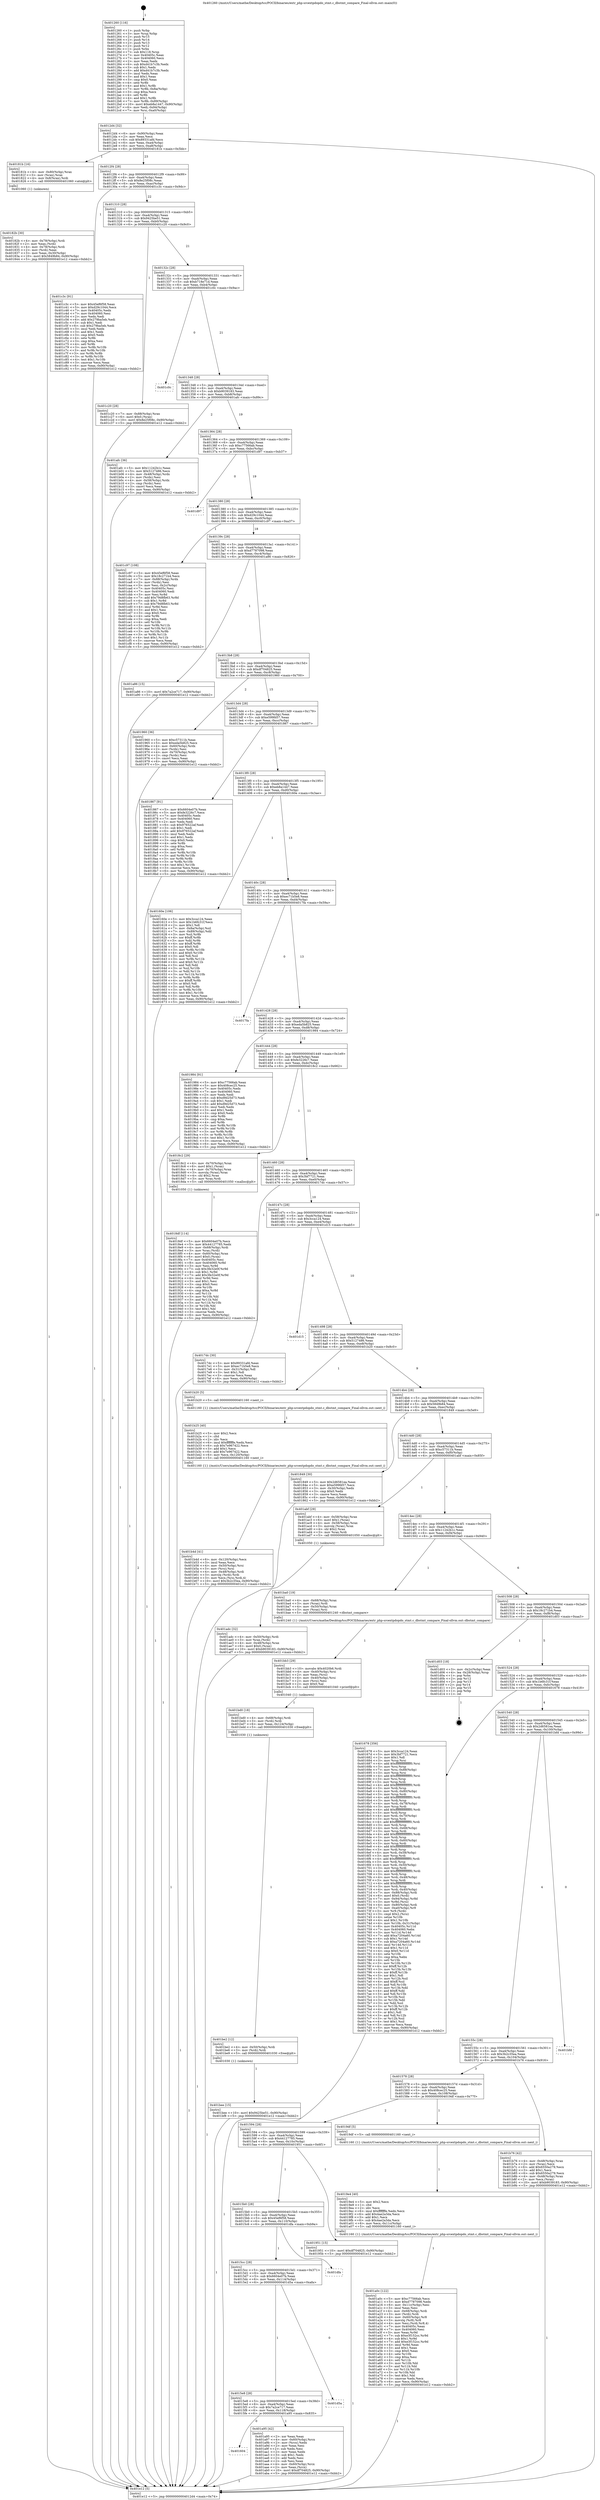 digraph "0x401260" {
  label = "0x401260 (/mnt/c/Users/mathe/Desktop/tcc/POCII/binaries/extr_php-srcextpdopdo_stmt.c_dbstmt_compare_Final-ollvm.out::main(0))"
  labelloc = "t"
  node[shape=record]

  Entry [label="",width=0.3,height=0.3,shape=circle,fillcolor=black,style=filled]
  "0x4012d4" [label="{
     0x4012d4 [32]\l
     | [instrs]\l
     &nbsp;&nbsp;0x4012d4 \<+6\>: mov -0x90(%rbp),%eax\l
     &nbsp;&nbsp;0x4012da \<+2\>: mov %eax,%ecx\l
     &nbsp;&nbsp;0x4012dc \<+6\>: sub $0x89331afd,%ecx\l
     &nbsp;&nbsp;0x4012e2 \<+6\>: mov %eax,-0xa4(%rbp)\l
     &nbsp;&nbsp;0x4012e8 \<+6\>: mov %ecx,-0xa8(%rbp)\l
     &nbsp;&nbsp;0x4012ee \<+6\>: je 000000000040181b \<main+0x5bb\>\l
  }"]
  "0x40181b" [label="{
     0x40181b [16]\l
     | [instrs]\l
     &nbsp;&nbsp;0x40181b \<+4\>: mov -0x80(%rbp),%rax\l
     &nbsp;&nbsp;0x40181f \<+3\>: mov (%rax),%rax\l
     &nbsp;&nbsp;0x401822 \<+4\>: mov 0x8(%rax),%rdi\l
     &nbsp;&nbsp;0x401826 \<+5\>: call 0000000000401060 \<atoi@plt\>\l
     | [calls]\l
     &nbsp;&nbsp;0x401060 \{1\} (unknown)\l
  }"]
  "0x4012f4" [label="{
     0x4012f4 [28]\l
     | [instrs]\l
     &nbsp;&nbsp;0x4012f4 \<+5\>: jmp 00000000004012f9 \<main+0x99\>\l
     &nbsp;&nbsp;0x4012f9 \<+6\>: mov -0xa4(%rbp),%eax\l
     &nbsp;&nbsp;0x4012ff \<+5\>: sub $0x8e25f08c,%eax\l
     &nbsp;&nbsp;0x401304 \<+6\>: mov %eax,-0xac(%rbp)\l
     &nbsp;&nbsp;0x40130a \<+6\>: je 0000000000401c3c \<main+0x9dc\>\l
  }"]
  Exit [label="",width=0.3,height=0.3,shape=circle,fillcolor=black,style=filled,peripheries=2]
  "0x401c3c" [label="{
     0x401c3c [91]\l
     | [instrs]\l
     &nbsp;&nbsp;0x401c3c \<+5\>: mov $0x45ef6f58,%eax\l
     &nbsp;&nbsp;0x401c41 \<+5\>: mov $0xd29c1044,%ecx\l
     &nbsp;&nbsp;0x401c46 \<+7\>: mov 0x40405c,%edx\l
     &nbsp;&nbsp;0x401c4d \<+7\>: mov 0x404060,%esi\l
     &nbsp;&nbsp;0x401c54 \<+2\>: mov %edx,%edi\l
     &nbsp;&nbsp;0x401c56 \<+6\>: add $0x279ba5eb,%edi\l
     &nbsp;&nbsp;0x401c5c \<+3\>: sub $0x1,%edi\l
     &nbsp;&nbsp;0x401c5f \<+6\>: sub $0x279ba5eb,%edi\l
     &nbsp;&nbsp;0x401c65 \<+3\>: imul %edi,%edx\l
     &nbsp;&nbsp;0x401c68 \<+3\>: and $0x1,%edx\l
     &nbsp;&nbsp;0x401c6b \<+3\>: cmp $0x0,%edx\l
     &nbsp;&nbsp;0x401c6e \<+4\>: sete %r8b\l
     &nbsp;&nbsp;0x401c72 \<+3\>: cmp $0xa,%esi\l
     &nbsp;&nbsp;0x401c75 \<+4\>: setl %r9b\l
     &nbsp;&nbsp;0x401c79 \<+3\>: mov %r8b,%r10b\l
     &nbsp;&nbsp;0x401c7c \<+3\>: and %r9b,%r10b\l
     &nbsp;&nbsp;0x401c7f \<+3\>: xor %r9b,%r8b\l
     &nbsp;&nbsp;0x401c82 \<+3\>: or %r8b,%r10b\l
     &nbsp;&nbsp;0x401c85 \<+4\>: test $0x1,%r10b\l
     &nbsp;&nbsp;0x401c89 \<+3\>: cmovne %ecx,%eax\l
     &nbsp;&nbsp;0x401c8c \<+6\>: mov %eax,-0x90(%rbp)\l
     &nbsp;&nbsp;0x401c92 \<+5\>: jmp 0000000000401e12 \<main+0xbb2\>\l
  }"]
  "0x401310" [label="{
     0x401310 [28]\l
     | [instrs]\l
     &nbsp;&nbsp;0x401310 \<+5\>: jmp 0000000000401315 \<main+0xb5\>\l
     &nbsp;&nbsp;0x401315 \<+6\>: mov -0xa4(%rbp),%eax\l
     &nbsp;&nbsp;0x40131b \<+5\>: sub $0x9425be51,%eax\l
     &nbsp;&nbsp;0x401320 \<+6\>: mov %eax,-0xb0(%rbp)\l
     &nbsp;&nbsp;0x401326 \<+6\>: je 0000000000401c20 \<main+0x9c0\>\l
  }"]
  "0x401bee" [label="{
     0x401bee [15]\l
     | [instrs]\l
     &nbsp;&nbsp;0x401bee \<+10\>: movl $0x9425be51,-0x90(%rbp)\l
     &nbsp;&nbsp;0x401bf8 \<+5\>: jmp 0000000000401e12 \<main+0xbb2\>\l
  }"]
  "0x401c20" [label="{
     0x401c20 [28]\l
     | [instrs]\l
     &nbsp;&nbsp;0x401c20 \<+7\>: mov -0x88(%rbp),%rax\l
     &nbsp;&nbsp;0x401c27 \<+6\>: movl $0x0,(%rax)\l
     &nbsp;&nbsp;0x401c2d \<+10\>: movl $0x8e25f08c,-0x90(%rbp)\l
     &nbsp;&nbsp;0x401c37 \<+5\>: jmp 0000000000401e12 \<main+0xbb2\>\l
  }"]
  "0x40132c" [label="{
     0x40132c [28]\l
     | [instrs]\l
     &nbsp;&nbsp;0x40132c \<+5\>: jmp 0000000000401331 \<main+0xd1\>\l
     &nbsp;&nbsp;0x401331 \<+6\>: mov -0xa4(%rbp),%eax\l
     &nbsp;&nbsp;0x401337 \<+5\>: sub $0xb718e71d,%eax\l
     &nbsp;&nbsp;0x40133c \<+6\>: mov %eax,-0xb4(%rbp)\l
     &nbsp;&nbsp;0x401342 \<+6\>: je 0000000000401c0c \<main+0x9ac\>\l
  }"]
  "0x401be2" [label="{
     0x401be2 [12]\l
     | [instrs]\l
     &nbsp;&nbsp;0x401be2 \<+4\>: mov -0x50(%rbp),%rdi\l
     &nbsp;&nbsp;0x401be6 \<+3\>: mov (%rdi),%rdi\l
     &nbsp;&nbsp;0x401be9 \<+5\>: call 0000000000401030 \<free@plt\>\l
     | [calls]\l
     &nbsp;&nbsp;0x401030 \{1\} (unknown)\l
  }"]
  "0x401c0c" [label="{
     0x401c0c\l
  }", style=dashed]
  "0x401348" [label="{
     0x401348 [28]\l
     | [instrs]\l
     &nbsp;&nbsp;0x401348 \<+5\>: jmp 000000000040134d \<main+0xed\>\l
     &nbsp;&nbsp;0x40134d \<+6\>: mov -0xa4(%rbp),%eax\l
     &nbsp;&nbsp;0x401353 \<+5\>: sub $0xb9039183,%eax\l
     &nbsp;&nbsp;0x401358 \<+6\>: mov %eax,-0xb8(%rbp)\l
     &nbsp;&nbsp;0x40135e \<+6\>: je 0000000000401afc \<main+0x89c\>\l
  }"]
  "0x401bd0" [label="{
     0x401bd0 [18]\l
     | [instrs]\l
     &nbsp;&nbsp;0x401bd0 \<+4\>: mov -0x68(%rbp),%rdi\l
     &nbsp;&nbsp;0x401bd4 \<+3\>: mov (%rdi),%rdi\l
     &nbsp;&nbsp;0x401bd7 \<+6\>: mov %eax,-0x124(%rbp)\l
     &nbsp;&nbsp;0x401bdd \<+5\>: call 0000000000401030 \<free@plt\>\l
     | [calls]\l
     &nbsp;&nbsp;0x401030 \{1\} (unknown)\l
  }"]
  "0x401afc" [label="{
     0x401afc [36]\l
     | [instrs]\l
     &nbsp;&nbsp;0x401afc \<+5\>: mov $0x11242b1c,%eax\l
     &nbsp;&nbsp;0x401b01 \<+5\>: mov $0x5127486,%ecx\l
     &nbsp;&nbsp;0x401b06 \<+4\>: mov -0x48(%rbp),%rdx\l
     &nbsp;&nbsp;0x401b0a \<+2\>: mov (%rdx),%esi\l
     &nbsp;&nbsp;0x401b0c \<+4\>: mov -0x58(%rbp),%rdx\l
     &nbsp;&nbsp;0x401b10 \<+2\>: cmp (%rdx),%esi\l
     &nbsp;&nbsp;0x401b12 \<+3\>: cmovl %ecx,%eax\l
     &nbsp;&nbsp;0x401b15 \<+6\>: mov %eax,-0x90(%rbp)\l
     &nbsp;&nbsp;0x401b1b \<+5\>: jmp 0000000000401e12 \<main+0xbb2\>\l
  }"]
  "0x401364" [label="{
     0x401364 [28]\l
     | [instrs]\l
     &nbsp;&nbsp;0x401364 \<+5\>: jmp 0000000000401369 \<main+0x109\>\l
     &nbsp;&nbsp;0x401369 \<+6\>: mov -0xa4(%rbp),%eax\l
     &nbsp;&nbsp;0x40136f \<+5\>: sub $0xc77566ab,%eax\l
     &nbsp;&nbsp;0x401374 \<+6\>: mov %eax,-0xbc(%rbp)\l
     &nbsp;&nbsp;0x40137a \<+6\>: je 0000000000401d97 \<main+0xb37\>\l
  }"]
  "0x401bb3" [label="{
     0x401bb3 [29]\l
     | [instrs]\l
     &nbsp;&nbsp;0x401bb3 \<+10\>: movabs $0x4020b6,%rdi\l
     &nbsp;&nbsp;0x401bbd \<+4\>: mov -0x40(%rbp),%rsi\l
     &nbsp;&nbsp;0x401bc1 \<+2\>: mov %eax,(%rsi)\l
     &nbsp;&nbsp;0x401bc3 \<+4\>: mov -0x40(%rbp),%rsi\l
     &nbsp;&nbsp;0x401bc7 \<+2\>: mov (%rsi),%esi\l
     &nbsp;&nbsp;0x401bc9 \<+2\>: mov $0x0,%al\l
     &nbsp;&nbsp;0x401bcb \<+5\>: call 0000000000401040 \<printf@plt\>\l
     | [calls]\l
     &nbsp;&nbsp;0x401040 \{1\} (unknown)\l
  }"]
  "0x401d97" [label="{
     0x401d97\l
  }", style=dashed]
  "0x401380" [label="{
     0x401380 [28]\l
     | [instrs]\l
     &nbsp;&nbsp;0x401380 \<+5\>: jmp 0000000000401385 \<main+0x125\>\l
     &nbsp;&nbsp;0x401385 \<+6\>: mov -0xa4(%rbp),%eax\l
     &nbsp;&nbsp;0x40138b \<+5\>: sub $0xd29c1044,%eax\l
     &nbsp;&nbsp;0x401390 \<+6\>: mov %eax,-0xc0(%rbp)\l
     &nbsp;&nbsp;0x401396 \<+6\>: je 0000000000401c97 \<main+0xa37\>\l
  }"]
  "0x401b4d" [label="{
     0x401b4d [41]\l
     | [instrs]\l
     &nbsp;&nbsp;0x401b4d \<+6\>: mov -0x120(%rbp),%ecx\l
     &nbsp;&nbsp;0x401b53 \<+3\>: imul %eax,%ecx\l
     &nbsp;&nbsp;0x401b56 \<+4\>: mov -0x50(%rbp),%rsi\l
     &nbsp;&nbsp;0x401b5a \<+3\>: mov (%rsi),%rsi\l
     &nbsp;&nbsp;0x401b5d \<+4\>: mov -0x48(%rbp),%rdi\l
     &nbsp;&nbsp;0x401b61 \<+3\>: movslq (%rdi),%rdi\l
     &nbsp;&nbsp;0x401b64 \<+3\>: mov %ecx,(%rsi,%rdi,4)\l
     &nbsp;&nbsp;0x401b67 \<+10\>: movl $0x3b2c35ea,-0x90(%rbp)\l
     &nbsp;&nbsp;0x401b71 \<+5\>: jmp 0000000000401e12 \<main+0xbb2\>\l
  }"]
  "0x401c97" [label="{
     0x401c97 [108]\l
     | [instrs]\l
     &nbsp;&nbsp;0x401c97 \<+5\>: mov $0x45ef6f58,%eax\l
     &nbsp;&nbsp;0x401c9c \<+5\>: mov $0x18c271b4,%ecx\l
     &nbsp;&nbsp;0x401ca1 \<+7\>: mov -0x88(%rbp),%rdx\l
     &nbsp;&nbsp;0x401ca8 \<+2\>: mov (%rdx),%esi\l
     &nbsp;&nbsp;0x401caa \<+3\>: mov %esi,-0x2c(%rbp)\l
     &nbsp;&nbsp;0x401cad \<+7\>: mov 0x40405c,%esi\l
     &nbsp;&nbsp;0x401cb4 \<+7\>: mov 0x404060,%edi\l
     &nbsp;&nbsp;0x401cbb \<+3\>: mov %esi,%r8d\l
     &nbsp;&nbsp;0x401cbe \<+7\>: add $0x79d8fb63,%r8d\l
     &nbsp;&nbsp;0x401cc5 \<+4\>: sub $0x1,%r8d\l
     &nbsp;&nbsp;0x401cc9 \<+7\>: sub $0x79d8fb63,%r8d\l
     &nbsp;&nbsp;0x401cd0 \<+4\>: imul %r8d,%esi\l
     &nbsp;&nbsp;0x401cd4 \<+3\>: and $0x1,%esi\l
     &nbsp;&nbsp;0x401cd7 \<+3\>: cmp $0x0,%esi\l
     &nbsp;&nbsp;0x401cda \<+4\>: sete %r9b\l
     &nbsp;&nbsp;0x401cde \<+3\>: cmp $0xa,%edi\l
     &nbsp;&nbsp;0x401ce1 \<+4\>: setl %r10b\l
     &nbsp;&nbsp;0x401ce5 \<+3\>: mov %r9b,%r11b\l
     &nbsp;&nbsp;0x401ce8 \<+3\>: and %r10b,%r11b\l
     &nbsp;&nbsp;0x401ceb \<+3\>: xor %r10b,%r9b\l
     &nbsp;&nbsp;0x401cee \<+3\>: or %r9b,%r11b\l
     &nbsp;&nbsp;0x401cf1 \<+4\>: test $0x1,%r11b\l
     &nbsp;&nbsp;0x401cf5 \<+3\>: cmovne %ecx,%eax\l
     &nbsp;&nbsp;0x401cf8 \<+6\>: mov %eax,-0x90(%rbp)\l
     &nbsp;&nbsp;0x401cfe \<+5\>: jmp 0000000000401e12 \<main+0xbb2\>\l
  }"]
  "0x40139c" [label="{
     0x40139c [28]\l
     | [instrs]\l
     &nbsp;&nbsp;0x40139c \<+5\>: jmp 00000000004013a1 \<main+0x141\>\l
     &nbsp;&nbsp;0x4013a1 \<+6\>: mov -0xa4(%rbp),%eax\l
     &nbsp;&nbsp;0x4013a7 \<+5\>: sub $0xd7787098,%eax\l
     &nbsp;&nbsp;0x4013ac \<+6\>: mov %eax,-0xc4(%rbp)\l
     &nbsp;&nbsp;0x4013b2 \<+6\>: je 0000000000401a86 \<main+0x826\>\l
  }"]
  "0x401b25" [label="{
     0x401b25 [40]\l
     | [instrs]\l
     &nbsp;&nbsp;0x401b25 \<+5\>: mov $0x2,%ecx\l
     &nbsp;&nbsp;0x401b2a \<+1\>: cltd\l
     &nbsp;&nbsp;0x401b2b \<+2\>: idiv %ecx\l
     &nbsp;&nbsp;0x401b2d \<+6\>: imul $0xfffffffe,%edx,%ecx\l
     &nbsp;&nbsp;0x401b33 \<+6\>: sub $0x7e967422,%ecx\l
     &nbsp;&nbsp;0x401b39 \<+3\>: add $0x1,%ecx\l
     &nbsp;&nbsp;0x401b3c \<+6\>: add $0x7e967422,%ecx\l
     &nbsp;&nbsp;0x401b42 \<+6\>: mov %ecx,-0x120(%rbp)\l
     &nbsp;&nbsp;0x401b48 \<+5\>: call 0000000000401160 \<next_i\>\l
     | [calls]\l
     &nbsp;&nbsp;0x401160 \{1\} (/mnt/c/Users/mathe/Desktop/tcc/POCII/binaries/extr_php-srcextpdopdo_stmt.c_dbstmt_compare_Final-ollvm.out::next_i)\l
  }"]
  "0x401a86" [label="{
     0x401a86 [15]\l
     | [instrs]\l
     &nbsp;&nbsp;0x401a86 \<+10\>: movl $0x7a2ce717,-0x90(%rbp)\l
     &nbsp;&nbsp;0x401a90 \<+5\>: jmp 0000000000401e12 \<main+0xbb2\>\l
  }"]
  "0x4013b8" [label="{
     0x4013b8 [28]\l
     | [instrs]\l
     &nbsp;&nbsp;0x4013b8 \<+5\>: jmp 00000000004013bd \<main+0x15d\>\l
     &nbsp;&nbsp;0x4013bd \<+6\>: mov -0xa4(%rbp),%eax\l
     &nbsp;&nbsp;0x4013c3 \<+5\>: sub $0xdf704825,%eax\l
     &nbsp;&nbsp;0x4013c8 \<+6\>: mov %eax,-0xc8(%rbp)\l
     &nbsp;&nbsp;0x4013ce \<+6\>: je 0000000000401960 \<main+0x700\>\l
  }"]
  "0x401adc" [label="{
     0x401adc [32]\l
     | [instrs]\l
     &nbsp;&nbsp;0x401adc \<+4\>: mov -0x50(%rbp),%rdi\l
     &nbsp;&nbsp;0x401ae0 \<+3\>: mov %rax,(%rdi)\l
     &nbsp;&nbsp;0x401ae3 \<+4\>: mov -0x48(%rbp),%rax\l
     &nbsp;&nbsp;0x401ae7 \<+6\>: movl $0x0,(%rax)\l
     &nbsp;&nbsp;0x401aed \<+10\>: movl $0xb9039183,-0x90(%rbp)\l
     &nbsp;&nbsp;0x401af7 \<+5\>: jmp 0000000000401e12 \<main+0xbb2\>\l
  }"]
  "0x401960" [label="{
     0x401960 [36]\l
     | [instrs]\l
     &nbsp;&nbsp;0x401960 \<+5\>: mov $0xc57311b,%eax\l
     &nbsp;&nbsp;0x401965 \<+5\>: mov $0xeda5b825,%ecx\l
     &nbsp;&nbsp;0x40196a \<+4\>: mov -0x60(%rbp),%rdx\l
     &nbsp;&nbsp;0x40196e \<+2\>: mov (%rdx),%esi\l
     &nbsp;&nbsp;0x401970 \<+4\>: mov -0x70(%rbp),%rdx\l
     &nbsp;&nbsp;0x401974 \<+2\>: cmp (%rdx),%esi\l
     &nbsp;&nbsp;0x401976 \<+3\>: cmovl %ecx,%eax\l
     &nbsp;&nbsp;0x401979 \<+6\>: mov %eax,-0x90(%rbp)\l
     &nbsp;&nbsp;0x40197f \<+5\>: jmp 0000000000401e12 \<main+0xbb2\>\l
  }"]
  "0x4013d4" [label="{
     0x4013d4 [28]\l
     | [instrs]\l
     &nbsp;&nbsp;0x4013d4 \<+5\>: jmp 00000000004013d9 \<main+0x179\>\l
     &nbsp;&nbsp;0x4013d9 \<+6\>: mov -0xa4(%rbp),%eax\l
     &nbsp;&nbsp;0x4013df \<+5\>: sub $0xe599fd57,%eax\l
     &nbsp;&nbsp;0x4013e4 \<+6\>: mov %eax,-0xcc(%rbp)\l
     &nbsp;&nbsp;0x4013ea \<+6\>: je 0000000000401867 \<main+0x607\>\l
  }"]
  "0x401604" [label="{
     0x401604\l
  }", style=dashed]
  "0x401867" [label="{
     0x401867 [91]\l
     | [instrs]\l
     &nbsp;&nbsp;0x401867 \<+5\>: mov $0x6604e07b,%eax\l
     &nbsp;&nbsp;0x40186c \<+5\>: mov $0xfe3226c7,%ecx\l
     &nbsp;&nbsp;0x401871 \<+7\>: mov 0x40405c,%edx\l
     &nbsp;&nbsp;0x401878 \<+7\>: mov 0x404060,%esi\l
     &nbsp;&nbsp;0x40187f \<+2\>: mov %edx,%edi\l
     &nbsp;&nbsp;0x401881 \<+6\>: sub $0x976522af,%edi\l
     &nbsp;&nbsp;0x401887 \<+3\>: sub $0x1,%edi\l
     &nbsp;&nbsp;0x40188a \<+6\>: add $0x976522af,%edi\l
     &nbsp;&nbsp;0x401890 \<+3\>: imul %edi,%edx\l
     &nbsp;&nbsp;0x401893 \<+3\>: and $0x1,%edx\l
     &nbsp;&nbsp;0x401896 \<+3\>: cmp $0x0,%edx\l
     &nbsp;&nbsp;0x401899 \<+4\>: sete %r8b\l
     &nbsp;&nbsp;0x40189d \<+3\>: cmp $0xa,%esi\l
     &nbsp;&nbsp;0x4018a0 \<+4\>: setl %r9b\l
     &nbsp;&nbsp;0x4018a4 \<+3\>: mov %r8b,%r10b\l
     &nbsp;&nbsp;0x4018a7 \<+3\>: and %r9b,%r10b\l
     &nbsp;&nbsp;0x4018aa \<+3\>: xor %r9b,%r8b\l
     &nbsp;&nbsp;0x4018ad \<+3\>: or %r8b,%r10b\l
     &nbsp;&nbsp;0x4018b0 \<+4\>: test $0x1,%r10b\l
     &nbsp;&nbsp;0x4018b4 \<+3\>: cmovne %ecx,%eax\l
     &nbsp;&nbsp;0x4018b7 \<+6\>: mov %eax,-0x90(%rbp)\l
     &nbsp;&nbsp;0x4018bd \<+5\>: jmp 0000000000401e12 \<main+0xbb2\>\l
  }"]
  "0x4013f0" [label="{
     0x4013f0 [28]\l
     | [instrs]\l
     &nbsp;&nbsp;0x4013f0 \<+5\>: jmp 00000000004013f5 \<main+0x195\>\l
     &nbsp;&nbsp;0x4013f5 \<+6\>: mov -0xa4(%rbp),%eax\l
     &nbsp;&nbsp;0x4013fb \<+5\>: sub $0xeb8a1447,%eax\l
     &nbsp;&nbsp;0x401400 \<+6\>: mov %eax,-0xd0(%rbp)\l
     &nbsp;&nbsp;0x401406 \<+6\>: je 000000000040160e \<main+0x3ae\>\l
  }"]
  "0x401a95" [label="{
     0x401a95 [42]\l
     | [instrs]\l
     &nbsp;&nbsp;0x401a95 \<+2\>: xor %eax,%eax\l
     &nbsp;&nbsp;0x401a97 \<+4\>: mov -0x60(%rbp),%rcx\l
     &nbsp;&nbsp;0x401a9b \<+2\>: mov (%rcx),%edx\l
     &nbsp;&nbsp;0x401a9d \<+2\>: mov %eax,%esi\l
     &nbsp;&nbsp;0x401a9f \<+2\>: sub %edx,%esi\l
     &nbsp;&nbsp;0x401aa1 \<+2\>: mov %eax,%edx\l
     &nbsp;&nbsp;0x401aa3 \<+3\>: sub $0x1,%edx\l
     &nbsp;&nbsp;0x401aa6 \<+2\>: add %edx,%esi\l
     &nbsp;&nbsp;0x401aa8 \<+2\>: sub %esi,%eax\l
     &nbsp;&nbsp;0x401aaa \<+4\>: mov -0x60(%rbp),%rcx\l
     &nbsp;&nbsp;0x401aae \<+2\>: mov %eax,(%rcx)\l
     &nbsp;&nbsp;0x401ab0 \<+10\>: movl $0xdf704825,-0x90(%rbp)\l
     &nbsp;&nbsp;0x401aba \<+5\>: jmp 0000000000401e12 \<main+0xbb2\>\l
  }"]
  "0x40160e" [label="{
     0x40160e [106]\l
     | [instrs]\l
     &nbsp;&nbsp;0x40160e \<+5\>: mov $0x3cca124,%eax\l
     &nbsp;&nbsp;0x401613 \<+5\>: mov $0x1b6fc31f,%ecx\l
     &nbsp;&nbsp;0x401618 \<+2\>: mov $0x1,%dl\l
     &nbsp;&nbsp;0x40161a \<+7\>: mov -0x8a(%rbp),%sil\l
     &nbsp;&nbsp;0x401621 \<+7\>: mov -0x89(%rbp),%dil\l
     &nbsp;&nbsp;0x401628 \<+3\>: mov %sil,%r8b\l
     &nbsp;&nbsp;0x40162b \<+4\>: xor $0xff,%r8b\l
     &nbsp;&nbsp;0x40162f \<+3\>: mov %dil,%r9b\l
     &nbsp;&nbsp;0x401632 \<+4\>: xor $0xff,%r9b\l
     &nbsp;&nbsp;0x401636 \<+3\>: xor $0x0,%dl\l
     &nbsp;&nbsp;0x401639 \<+3\>: mov %r8b,%r10b\l
     &nbsp;&nbsp;0x40163c \<+4\>: and $0x0,%r10b\l
     &nbsp;&nbsp;0x401640 \<+3\>: and %dl,%sil\l
     &nbsp;&nbsp;0x401643 \<+3\>: mov %r9b,%r11b\l
     &nbsp;&nbsp;0x401646 \<+4\>: and $0x0,%r11b\l
     &nbsp;&nbsp;0x40164a \<+3\>: and %dl,%dil\l
     &nbsp;&nbsp;0x40164d \<+3\>: or %sil,%r10b\l
     &nbsp;&nbsp;0x401650 \<+3\>: or %dil,%r11b\l
     &nbsp;&nbsp;0x401653 \<+3\>: xor %r11b,%r10b\l
     &nbsp;&nbsp;0x401656 \<+3\>: or %r9b,%r8b\l
     &nbsp;&nbsp;0x401659 \<+4\>: xor $0xff,%r8b\l
     &nbsp;&nbsp;0x40165d \<+3\>: or $0x0,%dl\l
     &nbsp;&nbsp;0x401660 \<+3\>: and %dl,%r8b\l
     &nbsp;&nbsp;0x401663 \<+3\>: or %r8b,%r10b\l
     &nbsp;&nbsp;0x401666 \<+4\>: test $0x1,%r10b\l
     &nbsp;&nbsp;0x40166a \<+3\>: cmovne %ecx,%eax\l
     &nbsp;&nbsp;0x40166d \<+6\>: mov %eax,-0x90(%rbp)\l
     &nbsp;&nbsp;0x401673 \<+5\>: jmp 0000000000401e12 \<main+0xbb2\>\l
  }"]
  "0x40140c" [label="{
     0x40140c [28]\l
     | [instrs]\l
     &nbsp;&nbsp;0x40140c \<+5\>: jmp 0000000000401411 \<main+0x1b1\>\l
     &nbsp;&nbsp;0x401411 \<+6\>: mov -0xa4(%rbp),%eax\l
     &nbsp;&nbsp;0x401417 \<+5\>: sub $0xec71b5e8,%eax\l
     &nbsp;&nbsp;0x40141c \<+6\>: mov %eax,-0xd4(%rbp)\l
     &nbsp;&nbsp;0x401422 \<+6\>: je 00000000004017fa \<main+0x59a\>\l
  }"]
  "0x401e12" [label="{
     0x401e12 [5]\l
     | [instrs]\l
     &nbsp;&nbsp;0x401e12 \<+5\>: jmp 00000000004012d4 \<main+0x74\>\l
  }"]
  "0x401260" [label="{
     0x401260 [116]\l
     | [instrs]\l
     &nbsp;&nbsp;0x401260 \<+1\>: push %rbp\l
     &nbsp;&nbsp;0x401261 \<+3\>: mov %rsp,%rbp\l
     &nbsp;&nbsp;0x401264 \<+2\>: push %r15\l
     &nbsp;&nbsp;0x401266 \<+2\>: push %r14\l
     &nbsp;&nbsp;0x401268 \<+2\>: push %r13\l
     &nbsp;&nbsp;0x40126a \<+2\>: push %r12\l
     &nbsp;&nbsp;0x40126c \<+1\>: push %rbx\l
     &nbsp;&nbsp;0x40126d \<+7\>: sub $0x118,%rsp\l
     &nbsp;&nbsp;0x401274 \<+7\>: mov 0x40405c,%eax\l
     &nbsp;&nbsp;0x40127b \<+7\>: mov 0x404060,%ecx\l
     &nbsp;&nbsp;0x401282 \<+2\>: mov %eax,%edx\l
     &nbsp;&nbsp;0x401284 \<+6\>: sub $0xd41b7c3b,%edx\l
     &nbsp;&nbsp;0x40128a \<+3\>: sub $0x1,%edx\l
     &nbsp;&nbsp;0x40128d \<+6\>: add $0xd41b7c3b,%edx\l
     &nbsp;&nbsp;0x401293 \<+3\>: imul %edx,%eax\l
     &nbsp;&nbsp;0x401296 \<+3\>: and $0x1,%eax\l
     &nbsp;&nbsp;0x401299 \<+3\>: cmp $0x0,%eax\l
     &nbsp;&nbsp;0x40129c \<+4\>: sete %r8b\l
     &nbsp;&nbsp;0x4012a0 \<+4\>: and $0x1,%r8b\l
     &nbsp;&nbsp;0x4012a4 \<+7\>: mov %r8b,-0x8a(%rbp)\l
     &nbsp;&nbsp;0x4012ab \<+3\>: cmp $0xa,%ecx\l
     &nbsp;&nbsp;0x4012ae \<+4\>: setl %r8b\l
     &nbsp;&nbsp;0x4012b2 \<+4\>: and $0x1,%r8b\l
     &nbsp;&nbsp;0x4012b6 \<+7\>: mov %r8b,-0x89(%rbp)\l
     &nbsp;&nbsp;0x4012bd \<+10\>: movl $0xeb8a1447,-0x90(%rbp)\l
     &nbsp;&nbsp;0x4012c7 \<+6\>: mov %edi,-0x94(%rbp)\l
     &nbsp;&nbsp;0x4012cd \<+7\>: mov %rsi,-0xa0(%rbp)\l
  }"]
  "0x4015e8" [label="{
     0x4015e8 [28]\l
     | [instrs]\l
     &nbsp;&nbsp;0x4015e8 \<+5\>: jmp 00000000004015ed \<main+0x38d\>\l
     &nbsp;&nbsp;0x4015ed \<+6\>: mov -0xa4(%rbp),%eax\l
     &nbsp;&nbsp;0x4015f3 \<+5\>: sub $0x7a2ce717,%eax\l
     &nbsp;&nbsp;0x4015f8 \<+6\>: mov %eax,-0x118(%rbp)\l
     &nbsp;&nbsp;0x4015fe \<+6\>: je 0000000000401a95 \<main+0x835\>\l
  }"]
  "0x4017fa" [label="{
     0x4017fa\l
  }", style=dashed]
  "0x401428" [label="{
     0x401428 [28]\l
     | [instrs]\l
     &nbsp;&nbsp;0x401428 \<+5\>: jmp 000000000040142d \<main+0x1cd\>\l
     &nbsp;&nbsp;0x40142d \<+6\>: mov -0xa4(%rbp),%eax\l
     &nbsp;&nbsp;0x401433 \<+5\>: sub $0xeda5b825,%eax\l
     &nbsp;&nbsp;0x401438 \<+6\>: mov %eax,-0xd8(%rbp)\l
     &nbsp;&nbsp;0x40143e \<+6\>: je 0000000000401984 \<main+0x724\>\l
  }"]
  "0x401d5a" [label="{
     0x401d5a\l
  }", style=dashed]
  "0x401984" [label="{
     0x401984 [91]\l
     | [instrs]\l
     &nbsp;&nbsp;0x401984 \<+5\>: mov $0xc77566ab,%eax\l
     &nbsp;&nbsp;0x401989 \<+5\>: mov $0x408cec25,%ecx\l
     &nbsp;&nbsp;0x40198e \<+7\>: mov 0x40405c,%edx\l
     &nbsp;&nbsp;0x401995 \<+7\>: mov 0x404060,%esi\l
     &nbsp;&nbsp;0x40199c \<+2\>: mov %edx,%edi\l
     &nbsp;&nbsp;0x40199e \<+6\>: sub $0xd9d25d73,%edi\l
     &nbsp;&nbsp;0x4019a4 \<+3\>: sub $0x1,%edi\l
     &nbsp;&nbsp;0x4019a7 \<+6\>: add $0xd9d25d73,%edi\l
     &nbsp;&nbsp;0x4019ad \<+3\>: imul %edi,%edx\l
     &nbsp;&nbsp;0x4019b0 \<+3\>: and $0x1,%edx\l
     &nbsp;&nbsp;0x4019b3 \<+3\>: cmp $0x0,%edx\l
     &nbsp;&nbsp;0x4019b6 \<+4\>: sete %r8b\l
     &nbsp;&nbsp;0x4019ba \<+3\>: cmp $0xa,%esi\l
     &nbsp;&nbsp;0x4019bd \<+4\>: setl %r9b\l
     &nbsp;&nbsp;0x4019c1 \<+3\>: mov %r8b,%r10b\l
     &nbsp;&nbsp;0x4019c4 \<+3\>: and %r9b,%r10b\l
     &nbsp;&nbsp;0x4019c7 \<+3\>: xor %r9b,%r8b\l
     &nbsp;&nbsp;0x4019ca \<+3\>: or %r8b,%r10b\l
     &nbsp;&nbsp;0x4019cd \<+4\>: test $0x1,%r10b\l
     &nbsp;&nbsp;0x4019d1 \<+3\>: cmovne %ecx,%eax\l
     &nbsp;&nbsp;0x4019d4 \<+6\>: mov %eax,-0x90(%rbp)\l
     &nbsp;&nbsp;0x4019da \<+5\>: jmp 0000000000401e12 \<main+0xbb2\>\l
  }"]
  "0x401444" [label="{
     0x401444 [28]\l
     | [instrs]\l
     &nbsp;&nbsp;0x401444 \<+5\>: jmp 0000000000401449 \<main+0x1e9\>\l
     &nbsp;&nbsp;0x401449 \<+6\>: mov -0xa4(%rbp),%eax\l
     &nbsp;&nbsp;0x40144f \<+5\>: sub $0xfe3226c7,%eax\l
     &nbsp;&nbsp;0x401454 \<+6\>: mov %eax,-0xdc(%rbp)\l
     &nbsp;&nbsp;0x40145a \<+6\>: je 00000000004018c2 \<main+0x662\>\l
  }"]
  "0x4015cc" [label="{
     0x4015cc [28]\l
     | [instrs]\l
     &nbsp;&nbsp;0x4015cc \<+5\>: jmp 00000000004015d1 \<main+0x371\>\l
     &nbsp;&nbsp;0x4015d1 \<+6\>: mov -0xa4(%rbp),%eax\l
     &nbsp;&nbsp;0x4015d7 \<+5\>: sub $0x6604e07b,%eax\l
     &nbsp;&nbsp;0x4015dc \<+6\>: mov %eax,-0x114(%rbp)\l
     &nbsp;&nbsp;0x4015e2 \<+6\>: je 0000000000401d5a \<main+0xafa\>\l
  }"]
  "0x4018c2" [label="{
     0x4018c2 [29]\l
     | [instrs]\l
     &nbsp;&nbsp;0x4018c2 \<+4\>: mov -0x70(%rbp),%rax\l
     &nbsp;&nbsp;0x4018c6 \<+6\>: movl $0x1,(%rax)\l
     &nbsp;&nbsp;0x4018cc \<+4\>: mov -0x70(%rbp),%rax\l
     &nbsp;&nbsp;0x4018d0 \<+3\>: movslq (%rax),%rax\l
     &nbsp;&nbsp;0x4018d3 \<+4\>: shl $0x2,%rax\l
     &nbsp;&nbsp;0x4018d7 \<+3\>: mov %rax,%rdi\l
     &nbsp;&nbsp;0x4018da \<+5\>: call 0000000000401050 \<malloc@plt\>\l
     | [calls]\l
     &nbsp;&nbsp;0x401050 \{1\} (unknown)\l
  }"]
  "0x401460" [label="{
     0x401460 [28]\l
     | [instrs]\l
     &nbsp;&nbsp;0x401460 \<+5\>: jmp 0000000000401465 \<main+0x205\>\l
     &nbsp;&nbsp;0x401465 \<+6\>: mov -0xa4(%rbp),%eax\l
     &nbsp;&nbsp;0x40146b \<+5\>: sub $0x3bf7721,%eax\l
     &nbsp;&nbsp;0x401470 \<+6\>: mov %eax,-0xe0(%rbp)\l
     &nbsp;&nbsp;0x401476 \<+6\>: je 00000000004017dc \<main+0x57c\>\l
  }"]
  "0x401dfa" [label="{
     0x401dfa\l
  }", style=dashed]
  "0x4017dc" [label="{
     0x4017dc [30]\l
     | [instrs]\l
     &nbsp;&nbsp;0x4017dc \<+5\>: mov $0x89331afd,%eax\l
     &nbsp;&nbsp;0x4017e1 \<+5\>: mov $0xec71b5e8,%ecx\l
     &nbsp;&nbsp;0x4017e6 \<+3\>: mov -0x31(%rbp),%dl\l
     &nbsp;&nbsp;0x4017e9 \<+3\>: test $0x1,%dl\l
     &nbsp;&nbsp;0x4017ec \<+3\>: cmovne %ecx,%eax\l
     &nbsp;&nbsp;0x4017ef \<+6\>: mov %eax,-0x90(%rbp)\l
     &nbsp;&nbsp;0x4017f5 \<+5\>: jmp 0000000000401e12 \<main+0xbb2\>\l
  }"]
  "0x40147c" [label="{
     0x40147c [28]\l
     | [instrs]\l
     &nbsp;&nbsp;0x40147c \<+5\>: jmp 0000000000401481 \<main+0x221\>\l
     &nbsp;&nbsp;0x401481 \<+6\>: mov -0xa4(%rbp),%eax\l
     &nbsp;&nbsp;0x401487 \<+5\>: sub $0x3cca124,%eax\l
     &nbsp;&nbsp;0x40148c \<+6\>: mov %eax,-0xe4(%rbp)\l
     &nbsp;&nbsp;0x401492 \<+6\>: je 0000000000401d15 \<main+0xab5\>\l
  }"]
  "0x401a0c" [label="{
     0x401a0c [122]\l
     | [instrs]\l
     &nbsp;&nbsp;0x401a0c \<+5\>: mov $0xc77566ab,%ecx\l
     &nbsp;&nbsp;0x401a11 \<+5\>: mov $0xd7787098,%edx\l
     &nbsp;&nbsp;0x401a16 \<+6\>: mov -0x11c(%rbp),%esi\l
     &nbsp;&nbsp;0x401a1c \<+3\>: imul %eax,%esi\l
     &nbsp;&nbsp;0x401a1f \<+4\>: mov -0x68(%rbp),%rdi\l
     &nbsp;&nbsp;0x401a23 \<+3\>: mov (%rdi),%rdi\l
     &nbsp;&nbsp;0x401a26 \<+4\>: mov -0x60(%rbp),%r8\l
     &nbsp;&nbsp;0x401a2a \<+3\>: movslq (%r8),%r8\l
     &nbsp;&nbsp;0x401a2d \<+4\>: mov %esi,(%rdi,%r8,4)\l
     &nbsp;&nbsp;0x401a31 \<+7\>: mov 0x40405c,%eax\l
     &nbsp;&nbsp;0x401a38 \<+7\>: mov 0x404060,%esi\l
     &nbsp;&nbsp;0x401a3f \<+3\>: mov %eax,%r9d\l
     &nbsp;&nbsp;0x401a42 \<+7\>: sub $0xe3f152cc,%r9d\l
     &nbsp;&nbsp;0x401a49 \<+4\>: sub $0x1,%r9d\l
     &nbsp;&nbsp;0x401a4d \<+7\>: add $0xe3f152cc,%r9d\l
     &nbsp;&nbsp;0x401a54 \<+4\>: imul %r9d,%eax\l
     &nbsp;&nbsp;0x401a58 \<+3\>: and $0x1,%eax\l
     &nbsp;&nbsp;0x401a5b \<+3\>: cmp $0x0,%eax\l
     &nbsp;&nbsp;0x401a5e \<+4\>: sete %r10b\l
     &nbsp;&nbsp;0x401a62 \<+3\>: cmp $0xa,%esi\l
     &nbsp;&nbsp;0x401a65 \<+4\>: setl %r11b\l
     &nbsp;&nbsp;0x401a69 \<+3\>: mov %r10b,%bl\l
     &nbsp;&nbsp;0x401a6c \<+3\>: and %r11b,%bl\l
     &nbsp;&nbsp;0x401a6f \<+3\>: xor %r11b,%r10b\l
     &nbsp;&nbsp;0x401a72 \<+3\>: or %r10b,%bl\l
     &nbsp;&nbsp;0x401a75 \<+3\>: test $0x1,%bl\l
     &nbsp;&nbsp;0x401a78 \<+3\>: cmovne %edx,%ecx\l
     &nbsp;&nbsp;0x401a7b \<+6\>: mov %ecx,-0x90(%rbp)\l
     &nbsp;&nbsp;0x401a81 \<+5\>: jmp 0000000000401e12 \<main+0xbb2\>\l
  }"]
  "0x401d15" [label="{
     0x401d15\l
  }", style=dashed]
  "0x401498" [label="{
     0x401498 [28]\l
     | [instrs]\l
     &nbsp;&nbsp;0x401498 \<+5\>: jmp 000000000040149d \<main+0x23d\>\l
     &nbsp;&nbsp;0x40149d \<+6\>: mov -0xa4(%rbp),%eax\l
     &nbsp;&nbsp;0x4014a3 \<+5\>: sub $0x5127486,%eax\l
     &nbsp;&nbsp;0x4014a8 \<+6\>: mov %eax,-0xe8(%rbp)\l
     &nbsp;&nbsp;0x4014ae \<+6\>: je 0000000000401b20 \<main+0x8c0\>\l
  }"]
  "0x4019e4" [label="{
     0x4019e4 [40]\l
     | [instrs]\l
     &nbsp;&nbsp;0x4019e4 \<+5\>: mov $0x2,%ecx\l
     &nbsp;&nbsp;0x4019e9 \<+1\>: cltd\l
     &nbsp;&nbsp;0x4019ea \<+2\>: idiv %ecx\l
     &nbsp;&nbsp;0x4019ec \<+6\>: imul $0xfffffffe,%edx,%ecx\l
     &nbsp;&nbsp;0x4019f2 \<+6\>: add $0x4ae2a3da,%ecx\l
     &nbsp;&nbsp;0x4019f8 \<+3\>: add $0x1,%ecx\l
     &nbsp;&nbsp;0x4019fb \<+6\>: sub $0x4ae2a3da,%ecx\l
     &nbsp;&nbsp;0x401a01 \<+6\>: mov %ecx,-0x11c(%rbp)\l
     &nbsp;&nbsp;0x401a07 \<+5\>: call 0000000000401160 \<next_i\>\l
     | [calls]\l
     &nbsp;&nbsp;0x401160 \{1\} (/mnt/c/Users/mathe/Desktop/tcc/POCII/binaries/extr_php-srcextpdopdo_stmt.c_dbstmt_compare_Final-ollvm.out::next_i)\l
  }"]
  "0x401b20" [label="{
     0x401b20 [5]\l
     | [instrs]\l
     &nbsp;&nbsp;0x401b20 \<+5\>: call 0000000000401160 \<next_i\>\l
     | [calls]\l
     &nbsp;&nbsp;0x401160 \{1\} (/mnt/c/Users/mathe/Desktop/tcc/POCII/binaries/extr_php-srcextpdopdo_stmt.c_dbstmt_compare_Final-ollvm.out::next_i)\l
  }"]
  "0x4014b4" [label="{
     0x4014b4 [28]\l
     | [instrs]\l
     &nbsp;&nbsp;0x4014b4 \<+5\>: jmp 00000000004014b9 \<main+0x259\>\l
     &nbsp;&nbsp;0x4014b9 \<+6\>: mov -0xa4(%rbp),%eax\l
     &nbsp;&nbsp;0x4014bf \<+5\>: sub $0x5849b84,%eax\l
     &nbsp;&nbsp;0x4014c4 \<+6\>: mov %eax,-0xec(%rbp)\l
     &nbsp;&nbsp;0x4014ca \<+6\>: je 0000000000401849 \<main+0x5e9\>\l
  }"]
  "0x4015b0" [label="{
     0x4015b0 [28]\l
     | [instrs]\l
     &nbsp;&nbsp;0x4015b0 \<+5\>: jmp 00000000004015b5 \<main+0x355\>\l
     &nbsp;&nbsp;0x4015b5 \<+6\>: mov -0xa4(%rbp),%eax\l
     &nbsp;&nbsp;0x4015bb \<+5\>: sub $0x45ef6f58,%eax\l
     &nbsp;&nbsp;0x4015c0 \<+6\>: mov %eax,-0x110(%rbp)\l
     &nbsp;&nbsp;0x4015c6 \<+6\>: je 0000000000401dfa \<main+0xb9a\>\l
  }"]
  "0x401849" [label="{
     0x401849 [30]\l
     | [instrs]\l
     &nbsp;&nbsp;0x401849 \<+5\>: mov $0x2d6581ea,%eax\l
     &nbsp;&nbsp;0x40184e \<+5\>: mov $0xe599fd57,%ecx\l
     &nbsp;&nbsp;0x401853 \<+3\>: mov -0x30(%rbp),%edx\l
     &nbsp;&nbsp;0x401856 \<+3\>: cmp $0x0,%edx\l
     &nbsp;&nbsp;0x401859 \<+3\>: cmove %ecx,%eax\l
     &nbsp;&nbsp;0x40185c \<+6\>: mov %eax,-0x90(%rbp)\l
     &nbsp;&nbsp;0x401862 \<+5\>: jmp 0000000000401e12 \<main+0xbb2\>\l
  }"]
  "0x4014d0" [label="{
     0x4014d0 [28]\l
     | [instrs]\l
     &nbsp;&nbsp;0x4014d0 \<+5\>: jmp 00000000004014d5 \<main+0x275\>\l
     &nbsp;&nbsp;0x4014d5 \<+6\>: mov -0xa4(%rbp),%eax\l
     &nbsp;&nbsp;0x4014db \<+5\>: sub $0xc57311b,%eax\l
     &nbsp;&nbsp;0x4014e0 \<+6\>: mov %eax,-0xf0(%rbp)\l
     &nbsp;&nbsp;0x4014e6 \<+6\>: je 0000000000401abf \<main+0x85f\>\l
  }"]
  "0x401951" [label="{
     0x401951 [15]\l
     | [instrs]\l
     &nbsp;&nbsp;0x401951 \<+10\>: movl $0xdf704825,-0x90(%rbp)\l
     &nbsp;&nbsp;0x40195b \<+5\>: jmp 0000000000401e12 \<main+0xbb2\>\l
  }"]
  "0x401abf" [label="{
     0x401abf [29]\l
     | [instrs]\l
     &nbsp;&nbsp;0x401abf \<+4\>: mov -0x58(%rbp),%rax\l
     &nbsp;&nbsp;0x401ac3 \<+6\>: movl $0x1,(%rax)\l
     &nbsp;&nbsp;0x401ac9 \<+4\>: mov -0x58(%rbp),%rax\l
     &nbsp;&nbsp;0x401acd \<+3\>: movslq (%rax),%rax\l
     &nbsp;&nbsp;0x401ad0 \<+4\>: shl $0x2,%rax\l
     &nbsp;&nbsp;0x401ad4 \<+3\>: mov %rax,%rdi\l
     &nbsp;&nbsp;0x401ad7 \<+5\>: call 0000000000401050 \<malloc@plt\>\l
     | [calls]\l
     &nbsp;&nbsp;0x401050 \{1\} (unknown)\l
  }"]
  "0x4014ec" [label="{
     0x4014ec [28]\l
     | [instrs]\l
     &nbsp;&nbsp;0x4014ec \<+5\>: jmp 00000000004014f1 \<main+0x291\>\l
     &nbsp;&nbsp;0x4014f1 \<+6\>: mov -0xa4(%rbp),%eax\l
     &nbsp;&nbsp;0x4014f7 \<+5\>: sub $0x11242b1c,%eax\l
     &nbsp;&nbsp;0x4014fc \<+6\>: mov %eax,-0xf4(%rbp)\l
     &nbsp;&nbsp;0x401502 \<+6\>: je 0000000000401ba0 \<main+0x940\>\l
  }"]
  "0x401594" [label="{
     0x401594 [28]\l
     | [instrs]\l
     &nbsp;&nbsp;0x401594 \<+5\>: jmp 0000000000401599 \<main+0x339\>\l
     &nbsp;&nbsp;0x401599 \<+6\>: mov -0xa4(%rbp),%eax\l
     &nbsp;&nbsp;0x40159f \<+5\>: sub $0x44127785,%eax\l
     &nbsp;&nbsp;0x4015a4 \<+6\>: mov %eax,-0x10c(%rbp)\l
     &nbsp;&nbsp;0x4015aa \<+6\>: je 0000000000401951 \<main+0x6f1\>\l
  }"]
  "0x401ba0" [label="{
     0x401ba0 [19]\l
     | [instrs]\l
     &nbsp;&nbsp;0x401ba0 \<+4\>: mov -0x68(%rbp),%rax\l
     &nbsp;&nbsp;0x401ba4 \<+3\>: mov (%rax),%rdi\l
     &nbsp;&nbsp;0x401ba7 \<+4\>: mov -0x50(%rbp),%rax\l
     &nbsp;&nbsp;0x401bab \<+3\>: mov (%rax),%rsi\l
     &nbsp;&nbsp;0x401bae \<+5\>: call 0000000000401240 \<dbstmt_compare\>\l
     | [calls]\l
     &nbsp;&nbsp;0x401240 \{1\} (/mnt/c/Users/mathe/Desktop/tcc/POCII/binaries/extr_php-srcextpdopdo_stmt.c_dbstmt_compare_Final-ollvm.out::dbstmt_compare)\l
  }"]
  "0x401508" [label="{
     0x401508 [28]\l
     | [instrs]\l
     &nbsp;&nbsp;0x401508 \<+5\>: jmp 000000000040150d \<main+0x2ad\>\l
     &nbsp;&nbsp;0x40150d \<+6\>: mov -0xa4(%rbp),%eax\l
     &nbsp;&nbsp;0x401513 \<+5\>: sub $0x18c271b4,%eax\l
     &nbsp;&nbsp;0x401518 \<+6\>: mov %eax,-0xf8(%rbp)\l
     &nbsp;&nbsp;0x40151e \<+6\>: je 0000000000401d03 \<main+0xaa3\>\l
  }"]
  "0x4019df" [label="{
     0x4019df [5]\l
     | [instrs]\l
     &nbsp;&nbsp;0x4019df \<+5\>: call 0000000000401160 \<next_i\>\l
     | [calls]\l
     &nbsp;&nbsp;0x401160 \{1\} (/mnt/c/Users/mathe/Desktop/tcc/POCII/binaries/extr_php-srcextpdopdo_stmt.c_dbstmt_compare_Final-ollvm.out::next_i)\l
  }"]
  "0x401d03" [label="{
     0x401d03 [18]\l
     | [instrs]\l
     &nbsp;&nbsp;0x401d03 \<+3\>: mov -0x2c(%rbp),%eax\l
     &nbsp;&nbsp;0x401d06 \<+4\>: lea -0x28(%rbp),%rsp\l
     &nbsp;&nbsp;0x401d0a \<+1\>: pop %rbx\l
     &nbsp;&nbsp;0x401d0b \<+2\>: pop %r12\l
     &nbsp;&nbsp;0x401d0d \<+2\>: pop %r13\l
     &nbsp;&nbsp;0x401d0f \<+2\>: pop %r14\l
     &nbsp;&nbsp;0x401d11 \<+2\>: pop %r15\l
     &nbsp;&nbsp;0x401d13 \<+1\>: pop %rbp\l
     &nbsp;&nbsp;0x401d14 \<+1\>: ret\l
  }"]
  "0x401524" [label="{
     0x401524 [28]\l
     | [instrs]\l
     &nbsp;&nbsp;0x401524 \<+5\>: jmp 0000000000401529 \<main+0x2c9\>\l
     &nbsp;&nbsp;0x401529 \<+6\>: mov -0xa4(%rbp),%eax\l
     &nbsp;&nbsp;0x40152f \<+5\>: sub $0x1b6fc31f,%eax\l
     &nbsp;&nbsp;0x401534 \<+6\>: mov %eax,-0xfc(%rbp)\l
     &nbsp;&nbsp;0x40153a \<+6\>: je 0000000000401678 \<main+0x418\>\l
  }"]
  "0x401578" [label="{
     0x401578 [28]\l
     | [instrs]\l
     &nbsp;&nbsp;0x401578 \<+5\>: jmp 000000000040157d \<main+0x31d\>\l
     &nbsp;&nbsp;0x40157d \<+6\>: mov -0xa4(%rbp),%eax\l
     &nbsp;&nbsp;0x401583 \<+5\>: sub $0x408cec25,%eax\l
     &nbsp;&nbsp;0x401588 \<+6\>: mov %eax,-0x108(%rbp)\l
     &nbsp;&nbsp;0x40158e \<+6\>: je 00000000004019df \<main+0x77f\>\l
  }"]
  "0x401678" [label="{
     0x401678 [356]\l
     | [instrs]\l
     &nbsp;&nbsp;0x401678 \<+5\>: mov $0x3cca124,%eax\l
     &nbsp;&nbsp;0x40167d \<+5\>: mov $0x3bf7721,%ecx\l
     &nbsp;&nbsp;0x401682 \<+2\>: mov $0x1,%dl\l
     &nbsp;&nbsp;0x401684 \<+3\>: mov %rsp,%rsi\l
     &nbsp;&nbsp;0x401687 \<+4\>: add $0xfffffffffffffff0,%rsi\l
     &nbsp;&nbsp;0x40168b \<+3\>: mov %rsi,%rsp\l
     &nbsp;&nbsp;0x40168e \<+7\>: mov %rsi,-0x88(%rbp)\l
     &nbsp;&nbsp;0x401695 \<+3\>: mov %rsp,%rsi\l
     &nbsp;&nbsp;0x401698 \<+4\>: add $0xfffffffffffffff0,%rsi\l
     &nbsp;&nbsp;0x40169c \<+3\>: mov %rsi,%rsp\l
     &nbsp;&nbsp;0x40169f \<+3\>: mov %rsp,%rdi\l
     &nbsp;&nbsp;0x4016a2 \<+4\>: add $0xfffffffffffffff0,%rdi\l
     &nbsp;&nbsp;0x4016a6 \<+3\>: mov %rdi,%rsp\l
     &nbsp;&nbsp;0x4016a9 \<+4\>: mov %rdi,-0x80(%rbp)\l
     &nbsp;&nbsp;0x4016ad \<+3\>: mov %rsp,%rdi\l
     &nbsp;&nbsp;0x4016b0 \<+4\>: add $0xfffffffffffffff0,%rdi\l
     &nbsp;&nbsp;0x4016b4 \<+3\>: mov %rdi,%rsp\l
     &nbsp;&nbsp;0x4016b7 \<+4\>: mov %rdi,-0x78(%rbp)\l
     &nbsp;&nbsp;0x4016bb \<+3\>: mov %rsp,%rdi\l
     &nbsp;&nbsp;0x4016be \<+4\>: add $0xfffffffffffffff0,%rdi\l
     &nbsp;&nbsp;0x4016c2 \<+3\>: mov %rdi,%rsp\l
     &nbsp;&nbsp;0x4016c5 \<+4\>: mov %rdi,-0x70(%rbp)\l
     &nbsp;&nbsp;0x4016c9 \<+3\>: mov %rsp,%rdi\l
     &nbsp;&nbsp;0x4016cc \<+4\>: add $0xfffffffffffffff0,%rdi\l
     &nbsp;&nbsp;0x4016d0 \<+3\>: mov %rdi,%rsp\l
     &nbsp;&nbsp;0x4016d3 \<+4\>: mov %rdi,-0x68(%rbp)\l
     &nbsp;&nbsp;0x4016d7 \<+3\>: mov %rsp,%rdi\l
     &nbsp;&nbsp;0x4016da \<+4\>: add $0xfffffffffffffff0,%rdi\l
     &nbsp;&nbsp;0x4016de \<+3\>: mov %rdi,%rsp\l
     &nbsp;&nbsp;0x4016e1 \<+4\>: mov %rdi,-0x60(%rbp)\l
     &nbsp;&nbsp;0x4016e5 \<+3\>: mov %rsp,%rdi\l
     &nbsp;&nbsp;0x4016e8 \<+4\>: add $0xfffffffffffffff0,%rdi\l
     &nbsp;&nbsp;0x4016ec \<+3\>: mov %rdi,%rsp\l
     &nbsp;&nbsp;0x4016ef \<+4\>: mov %rdi,-0x58(%rbp)\l
     &nbsp;&nbsp;0x4016f3 \<+3\>: mov %rsp,%rdi\l
     &nbsp;&nbsp;0x4016f6 \<+4\>: add $0xfffffffffffffff0,%rdi\l
     &nbsp;&nbsp;0x4016fa \<+3\>: mov %rdi,%rsp\l
     &nbsp;&nbsp;0x4016fd \<+4\>: mov %rdi,-0x50(%rbp)\l
     &nbsp;&nbsp;0x401701 \<+3\>: mov %rsp,%rdi\l
     &nbsp;&nbsp;0x401704 \<+4\>: add $0xfffffffffffffff0,%rdi\l
     &nbsp;&nbsp;0x401708 \<+3\>: mov %rdi,%rsp\l
     &nbsp;&nbsp;0x40170b \<+4\>: mov %rdi,-0x48(%rbp)\l
     &nbsp;&nbsp;0x40170f \<+3\>: mov %rsp,%rdi\l
     &nbsp;&nbsp;0x401712 \<+4\>: add $0xfffffffffffffff0,%rdi\l
     &nbsp;&nbsp;0x401716 \<+3\>: mov %rdi,%rsp\l
     &nbsp;&nbsp;0x401719 \<+4\>: mov %rdi,-0x40(%rbp)\l
     &nbsp;&nbsp;0x40171d \<+7\>: mov -0x88(%rbp),%rdi\l
     &nbsp;&nbsp;0x401724 \<+6\>: movl $0x0,(%rdi)\l
     &nbsp;&nbsp;0x40172a \<+7\>: mov -0x94(%rbp),%r8d\l
     &nbsp;&nbsp;0x401731 \<+3\>: mov %r8d,(%rsi)\l
     &nbsp;&nbsp;0x401734 \<+4\>: mov -0x80(%rbp),%rdi\l
     &nbsp;&nbsp;0x401738 \<+7\>: mov -0xa0(%rbp),%r9\l
     &nbsp;&nbsp;0x40173f \<+3\>: mov %r9,(%rdi)\l
     &nbsp;&nbsp;0x401742 \<+3\>: cmpl $0x2,(%rsi)\l
     &nbsp;&nbsp;0x401745 \<+4\>: setne %r10b\l
     &nbsp;&nbsp;0x401749 \<+4\>: and $0x1,%r10b\l
     &nbsp;&nbsp;0x40174d \<+4\>: mov %r10b,-0x31(%rbp)\l
     &nbsp;&nbsp;0x401751 \<+8\>: mov 0x40405c,%r11d\l
     &nbsp;&nbsp;0x401759 \<+7\>: mov 0x404060,%ebx\l
     &nbsp;&nbsp;0x401760 \<+3\>: mov %r11d,%r14d\l
     &nbsp;&nbsp;0x401763 \<+7\>: add $0xa7204a60,%r14d\l
     &nbsp;&nbsp;0x40176a \<+4\>: sub $0x1,%r14d\l
     &nbsp;&nbsp;0x40176e \<+7\>: sub $0xa7204a60,%r14d\l
     &nbsp;&nbsp;0x401775 \<+4\>: imul %r14d,%r11d\l
     &nbsp;&nbsp;0x401779 \<+4\>: and $0x1,%r11d\l
     &nbsp;&nbsp;0x40177d \<+4\>: cmp $0x0,%r11d\l
     &nbsp;&nbsp;0x401781 \<+4\>: sete %r10b\l
     &nbsp;&nbsp;0x401785 \<+3\>: cmp $0xa,%ebx\l
     &nbsp;&nbsp;0x401788 \<+4\>: setl %r15b\l
     &nbsp;&nbsp;0x40178c \<+3\>: mov %r10b,%r12b\l
     &nbsp;&nbsp;0x40178f \<+4\>: xor $0xff,%r12b\l
     &nbsp;&nbsp;0x401793 \<+3\>: mov %r15b,%r13b\l
     &nbsp;&nbsp;0x401796 \<+4\>: xor $0xff,%r13b\l
     &nbsp;&nbsp;0x40179a \<+3\>: xor $0x1,%dl\l
     &nbsp;&nbsp;0x40179d \<+3\>: mov %r12b,%sil\l
     &nbsp;&nbsp;0x4017a0 \<+4\>: and $0xff,%sil\l
     &nbsp;&nbsp;0x4017a4 \<+3\>: and %dl,%r10b\l
     &nbsp;&nbsp;0x4017a7 \<+3\>: mov %r13b,%dil\l
     &nbsp;&nbsp;0x4017aa \<+4\>: and $0xff,%dil\l
     &nbsp;&nbsp;0x4017ae \<+3\>: and %dl,%r15b\l
     &nbsp;&nbsp;0x4017b1 \<+3\>: or %r10b,%sil\l
     &nbsp;&nbsp;0x4017b4 \<+3\>: or %r15b,%dil\l
     &nbsp;&nbsp;0x4017b7 \<+3\>: xor %dil,%sil\l
     &nbsp;&nbsp;0x4017ba \<+3\>: or %r13b,%r12b\l
     &nbsp;&nbsp;0x4017bd \<+4\>: xor $0xff,%r12b\l
     &nbsp;&nbsp;0x4017c1 \<+3\>: or $0x1,%dl\l
     &nbsp;&nbsp;0x4017c4 \<+3\>: and %dl,%r12b\l
     &nbsp;&nbsp;0x4017c7 \<+3\>: or %r12b,%sil\l
     &nbsp;&nbsp;0x4017ca \<+4\>: test $0x1,%sil\l
     &nbsp;&nbsp;0x4017ce \<+3\>: cmovne %ecx,%eax\l
     &nbsp;&nbsp;0x4017d1 \<+6\>: mov %eax,-0x90(%rbp)\l
     &nbsp;&nbsp;0x4017d7 \<+5\>: jmp 0000000000401e12 \<main+0xbb2\>\l
  }"]
  "0x401540" [label="{
     0x401540 [28]\l
     | [instrs]\l
     &nbsp;&nbsp;0x401540 \<+5\>: jmp 0000000000401545 \<main+0x2e5\>\l
     &nbsp;&nbsp;0x401545 \<+6\>: mov -0xa4(%rbp),%eax\l
     &nbsp;&nbsp;0x40154b \<+5\>: sub $0x2d6581ea,%eax\l
     &nbsp;&nbsp;0x401550 \<+6\>: mov %eax,-0x100(%rbp)\l
     &nbsp;&nbsp;0x401556 \<+6\>: je 0000000000401bfd \<main+0x99d\>\l
  }"]
  "0x401b76" [label="{
     0x401b76 [42]\l
     | [instrs]\l
     &nbsp;&nbsp;0x401b76 \<+4\>: mov -0x48(%rbp),%rax\l
     &nbsp;&nbsp;0x401b7a \<+2\>: mov (%rax),%ecx\l
     &nbsp;&nbsp;0x401b7c \<+6\>: add $0x6550a279,%ecx\l
     &nbsp;&nbsp;0x401b82 \<+3\>: add $0x1,%ecx\l
     &nbsp;&nbsp;0x401b85 \<+6\>: sub $0x6550a279,%ecx\l
     &nbsp;&nbsp;0x401b8b \<+4\>: mov -0x48(%rbp),%rax\l
     &nbsp;&nbsp;0x401b8f \<+2\>: mov %ecx,(%rax)\l
     &nbsp;&nbsp;0x401b91 \<+10\>: movl $0xb9039183,-0x90(%rbp)\l
     &nbsp;&nbsp;0x401b9b \<+5\>: jmp 0000000000401e12 \<main+0xbb2\>\l
  }"]
  "0x40182b" [label="{
     0x40182b [30]\l
     | [instrs]\l
     &nbsp;&nbsp;0x40182b \<+4\>: mov -0x78(%rbp),%rdi\l
     &nbsp;&nbsp;0x40182f \<+2\>: mov %eax,(%rdi)\l
     &nbsp;&nbsp;0x401831 \<+4\>: mov -0x78(%rbp),%rdi\l
     &nbsp;&nbsp;0x401835 \<+2\>: mov (%rdi),%eax\l
     &nbsp;&nbsp;0x401837 \<+3\>: mov %eax,-0x30(%rbp)\l
     &nbsp;&nbsp;0x40183a \<+10\>: movl $0x5849b84,-0x90(%rbp)\l
     &nbsp;&nbsp;0x401844 \<+5\>: jmp 0000000000401e12 \<main+0xbb2\>\l
  }"]
  "0x4018df" [label="{
     0x4018df [114]\l
     | [instrs]\l
     &nbsp;&nbsp;0x4018df \<+5\>: mov $0x6604e07b,%ecx\l
     &nbsp;&nbsp;0x4018e4 \<+5\>: mov $0x44127785,%edx\l
     &nbsp;&nbsp;0x4018e9 \<+4\>: mov -0x68(%rbp),%rdi\l
     &nbsp;&nbsp;0x4018ed \<+3\>: mov %rax,(%rdi)\l
     &nbsp;&nbsp;0x4018f0 \<+4\>: mov -0x60(%rbp),%rax\l
     &nbsp;&nbsp;0x4018f4 \<+6\>: movl $0x0,(%rax)\l
     &nbsp;&nbsp;0x4018fa \<+7\>: mov 0x40405c,%esi\l
     &nbsp;&nbsp;0x401901 \<+8\>: mov 0x404060,%r8d\l
     &nbsp;&nbsp;0x401909 \<+3\>: mov %esi,%r9d\l
     &nbsp;&nbsp;0x40190c \<+7\>: sub $0x3fe32e0f,%r9d\l
     &nbsp;&nbsp;0x401913 \<+4\>: sub $0x1,%r9d\l
     &nbsp;&nbsp;0x401917 \<+7\>: add $0x3fe32e0f,%r9d\l
     &nbsp;&nbsp;0x40191e \<+4\>: imul %r9d,%esi\l
     &nbsp;&nbsp;0x401922 \<+3\>: and $0x1,%esi\l
     &nbsp;&nbsp;0x401925 \<+3\>: cmp $0x0,%esi\l
     &nbsp;&nbsp;0x401928 \<+4\>: sete %r10b\l
     &nbsp;&nbsp;0x40192c \<+4\>: cmp $0xa,%r8d\l
     &nbsp;&nbsp;0x401930 \<+4\>: setl %r11b\l
     &nbsp;&nbsp;0x401934 \<+3\>: mov %r10b,%bl\l
     &nbsp;&nbsp;0x401937 \<+3\>: and %r11b,%bl\l
     &nbsp;&nbsp;0x40193a \<+3\>: xor %r11b,%r10b\l
     &nbsp;&nbsp;0x40193d \<+3\>: or %r10b,%bl\l
     &nbsp;&nbsp;0x401940 \<+3\>: test $0x1,%bl\l
     &nbsp;&nbsp;0x401943 \<+3\>: cmovne %edx,%ecx\l
     &nbsp;&nbsp;0x401946 \<+6\>: mov %ecx,-0x90(%rbp)\l
     &nbsp;&nbsp;0x40194c \<+5\>: jmp 0000000000401e12 \<main+0xbb2\>\l
  }"]
  "0x40155c" [label="{
     0x40155c [28]\l
     | [instrs]\l
     &nbsp;&nbsp;0x40155c \<+5\>: jmp 0000000000401561 \<main+0x301\>\l
     &nbsp;&nbsp;0x401561 \<+6\>: mov -0xa4(%rbp),%eax\l
     &nbsp;&nbsp;0x401567 \<+5\>: sub $0x3b2c35ea,%eax\l
     &nbsp;&nbsp;0x40156c \<+6\>: mov %eax,-0x104(%rbp)\l
     &nbsp;&nbsp;0x401572 \<+6\>: je 0000000000401b76 \<main+0x916\>\l
  }"]
  "0x401bfd" [label="{
     0x401bfd\l
  }", style=dashed]
  Entry -> "0x401260" [label=" 1"]
  "0x4012d4" -> "0x40181b" [label=" 1"]
  "0x4012d4" -> "0x4012f4" [label=" 23"]
  "0x401d03" -> Exit [label=" 1"]
  "0x4012f4" -> "0x401c3c" [label=" 1"]
  "0x4012f4" -> "0x401310" [label=" 22"]
  "0x401c97" -> "0x401e12" [label=" 1"]
  "0x401310" -> "0x401c20" [label=" 1"]
  "0x401310" -> "0x40132c" [label=" 21"]
  "0x401c3c" -> "0x401e12" [label=" 1"]
  "0x40132c" -> "0x401c0c" [label=" 0"]
  "0x40132c" -> "0x401348" [label=" 21"]
  "0x401c20" -> "0x401e12" [label=" 1"]
  "0x401348" -> "0x401afc" [label=" 2"]
  "0x401348" -> "0x401364" [label=" 19"]
  "0x401bee" -> "0x401e12" [label=" 1"]
  "0x401364" -> "0x401d97" [label=" 0"]
  "0x401364" -> "0x401380" [label=" 19"]
  "0x401be2" -> "0x401bee" [label=" 1"]
  "0x401380" -> "0x401c97" [label=" 1"]
  "0x401380" -> "0x40139c" [label=" 18"]
  "0x401bd0" -> "0x401be2" [label=" 1"]
  "0x40139c" -> "0x401a86" [label=" 1"]
  "0x40139c" -> "0x4013b8" [label=" 17"]
  "0x401bb3" -> "0x401bd0" [label=" 1"]
  "0x4013b8" -> "0x401960" [label=" 2"]
  "0x4013b8" -> "0x4013d4" [label=" 15"]
  "0x401ba0" -> "0x401bb3" [label=" 1"]
  "0x4013d4" -> "0x401867" [label=" 1"]
  "0x4013d4" -> "0x4013f0" [label=" 14"]
  "0x401b76" -> "0x401e12" [label=" 1"]
  "0x4013f0" -> "0x40160e" [label=" 1"]
  "0x4013f0" -> "0x40140c" [label=" 13"]
  "0x40160e" -> "0x401e12" [label=" 1"]
  "0x401260" -> "0x4012d4" [label=" 1"]
  "0x401e12" -> "0x4012d4" [label=" 23"]
  "0x401b4d" -> "0x401e12" [label=" 1"]
  "0x40140c" -> "0x4017fa" [label=" 0"]
  "0x40140c" -> "0x401428" [label=" 13"]
  "0x401b20" -> "0x401b25" [label=" 1"]
  "0x401428" -> "0x401984" [label=" 1"]
  "0x401428" -> "0x401444" [label=" 12"]
  "0x401afc" -> "0x401e12" [label=" 2"]
  "0x401444" -> "0x4018c2" [label=" 1"]
  "0x401444" -> "0x401460" [label=" 11"]
  "0x401abf" -> "0x401adc" [label=" 1"]
  "0x401460" -> "0x4017dc" [label=" 1"]
  "0x401460" -> "0x40147c" [label=" 10"]
  "0x401a95" -> "0x401e12" [label=" 1"]
  "0x40147c" -> "0x401d15" [label=" 0"]
  "0x40147c" -> "0x401498" [label=" 10"]
  "0x4015e8" -> "0x401a95" [label=" 1"]
  "0x401498" -> "0x401b20" [label=" 1"]
  "0x401498" -> "0x4014b4" [label=" 9"]
  "0x401b25" -> "0x401b4d" [label=" 1"]
  "0x4014b4" -> "0x401849" [label=" 1"]
  "0x4014b4" -> "0x4014d0" [label=" 8"]
  "0x4015cc" -> "0x4015e8" [label=" 1"]
  "0x4014d0" -> "0x401abf" [label=" 1"]
  "0x4014d0" -> "0x4014ec" [label=" 7"]
  "0x4015cc" -> "0x401d5a" [label=" 0"]
  "0x4014ec" -> "0x401ba0" [label=" 1"]
  "0x4014ec" -> "0x401508" [label=" 6"]
  "0x4015b0" -> "0x4015cc" [label=" 1"]
  "0x401508" -> "0x401d03" [label=" 1"]
  "0x401508" -> "0x401524" [label=" 5"]
  "0x4015b0" -> "0x401dfa" [label=" 0"]
  "0x401524" -> "0x401678" [label=" 1"]
  "0x401524" -> "0x401540" [label=" 4"]
  "0x401a86" -> "0x401e12" [label=" 1"]
  "0x401678" -> "0x401e12" [label=" 1"]
  "0x4017dc" -> "0x401e12" [label=" 1"]
  "0x40181b" -> "0x40182b" [label=" 1"]
  "0x40182b" -> "0x401e12" [label=" 1"]
  "0x401849" -> "0x401e12" [label=" 1"]
  "0x401867" -> "0x401e12" [label=" 1"]
  "0x4018c2" -> "0x4018df" [label=" 1"]
  "0x4018df" -> "0x401e12" [label=" 1"]
  "0x401a0c" -> "0x401e12" [label=" 1"]
  "0x401540" -> "0x401bfd" [label=" 0"]
  "0x401540" -> "0x40155c" [label=" 4"]
  "0x4019e4" -> "0x401a0c" [label=" 1"]
  "0x40155c" -> "0x401b76" [label=" 1"]
  "0x40155c" -> "0x401578" [label=" 3"]
  "0x4015e8" -> "0x401604" [label=" 0"]
  "0x401578" -> "0x4019df" [label=" 1"]
  "0x401578" -> "0x401594" [label=" 2"]
  "0x401adc" -> "0x401e12" [label=" 1"]
  "0x401594" -> "0x401951" [label=" 1"]
  "0x401594" -> "0x4015b0" [label=" 1"]
  "0x401951" -> "0x401e12" [label=" 1"]
  "0x401960" -> "0x401e12" [label=" 2"]
  "0x401984" -> "0x401e12" [label=" 1"]
  "0x4019df" -> "0x4019e4" [label=" 1"]
}
